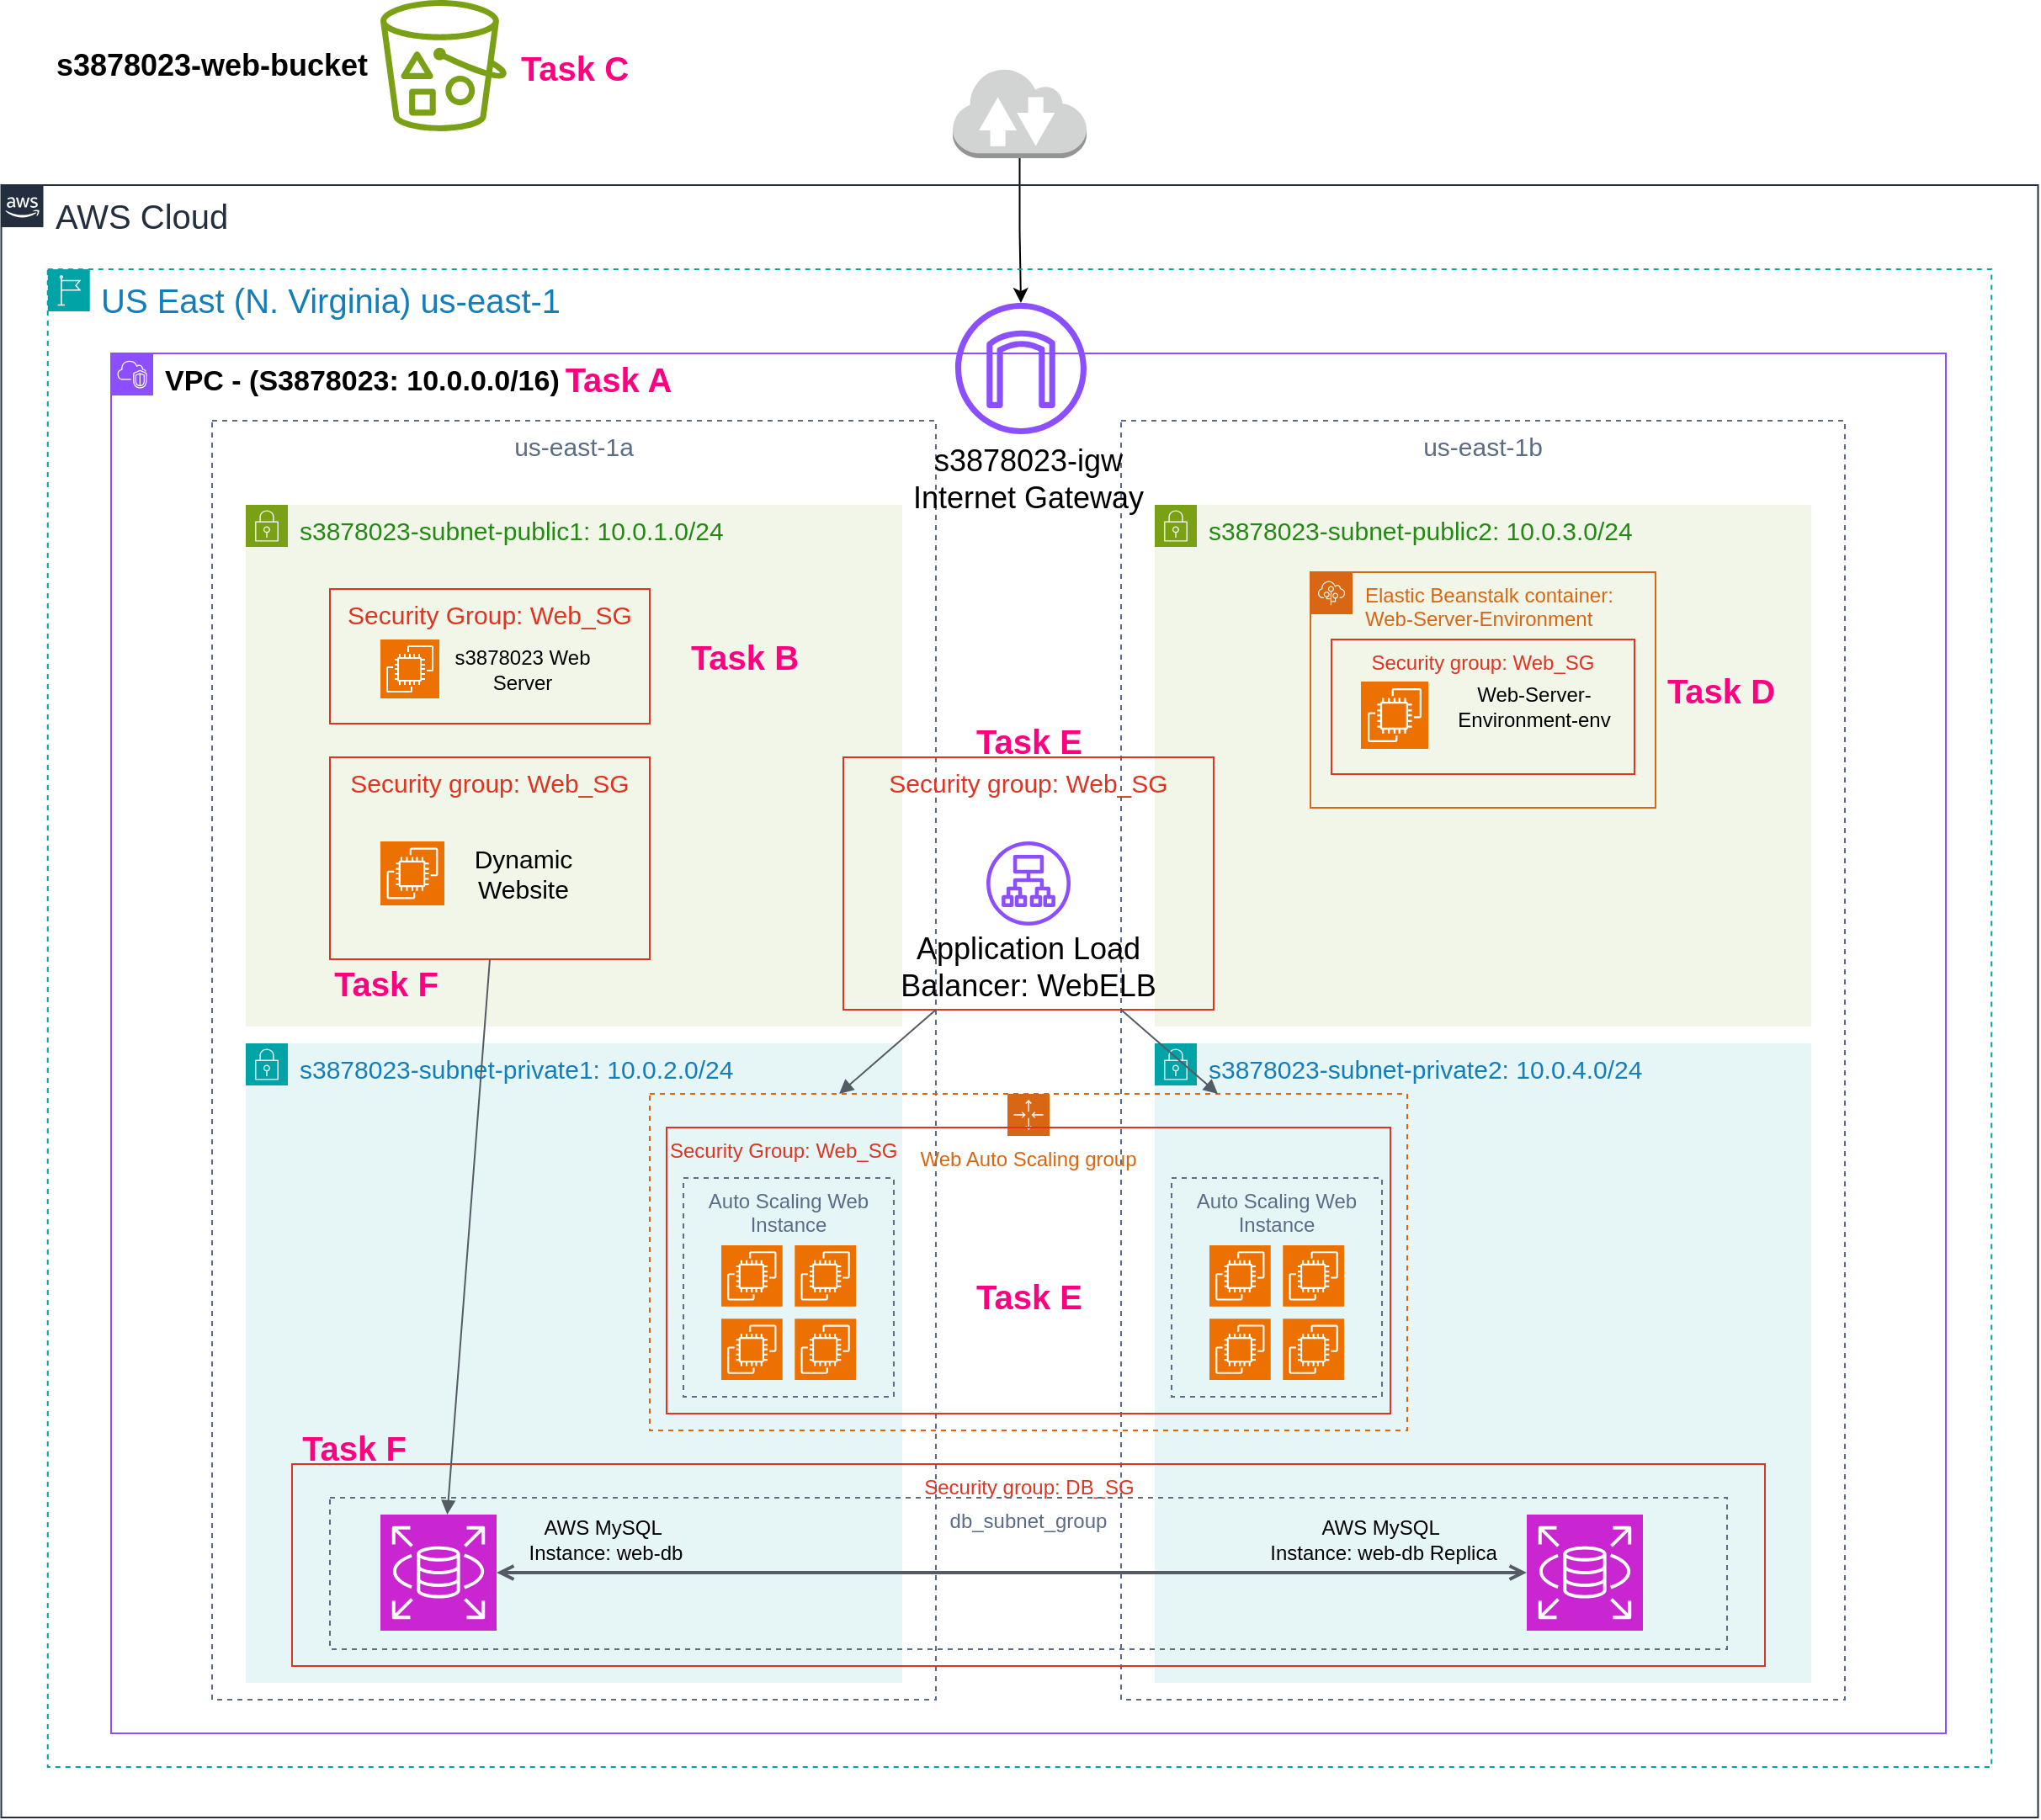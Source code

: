 <mxfile version="24.4.4" type="github">
  <diagram name="Page-1" id="EU-p9M-t1sa-vFTRk_Qn">
    <mxGraphModel dx="2150" dy="723" grid="1" gridSize="10" guides="1" tooltips="1" connect="1" arrows="1" fold="1" page="1" pageScale="1" pageWidth="827" pageHeight="1169" math="0" shadow="0">
      <root>
        <mxCell id="0" />
        <mxCell id="1" parent="0" />
        <mxCell id="BFGDttCAyRaGTbsQON56-131" style="edgeStyle=orthogonalEdgeStyle;rounded=0;orthogonalLoop=1;jettySize=auto;html=1;" parent="1" source="BFGDttCAyRaGTbsQON56-125" target="BFGDttCAyRaGTbsQON56-130" edge="1">
          <mxGeometry relative="1" as="geometry" />
        </mxCell>
        <mxCell id="BFGDttCAyRaGTbsQON56-125" value="" style="outlineConnect=0;dashed=0;verticalLabelPosition=bottom;verticalAlign=top;align=center;html=1;shape=mxgraph.aws3.internet_2;fillColor=#D2D3D3;gradientColor=none;" parent="1" vertex="1">
          <mxGeometry x="380" y="140" width="79.5" height="54" as="geometry" />
        </mxCell>
        <mxCell id="BFGDttCAyRaGTbsQON56-127" value="&lt;font style=&quot;font-size: 20px;&quot;&gt;AWS Cloud&lt;/font&gt;" style="points=[[0,0],[0.25,0],[0.5,0],[0.75,0],[1,0],[1,0.25],[1,0.5],[1,0.75],[1,1],[0.75,1],[0.5,1],[0.25,1],[0,1],[0,0.75],[0,0.5],[0,0.25]];outlineConnect=0;gradientColor=none;html=1;whiteSpace=wrap;fontSize=12;fontStyle=0;container=1;pointerEvents=0;collapsible=0;recursiveResize=0;shape=mxgraph.aws4.group;grIcon=mxgraph.aws4.group_aws_cloud_alt;strokeColor=#232F3E;fillColor=none;verticalAlign=top;align=left;spacingLeft=30;fontColor=#232F3E;dashed=0;" parent="1" vertex="1">
          <mxGeometry x="-185.25" y="210" width="1210" height="970" as="geometry" />
        </mxCell>
        <mxCell id="BFGDttCAyRaGTbsQON56-129" value="&lt;font style=&quot;font-size: 20px;&quot;&gt;US East (N. Virginia) us-east-1&lt;/font&gt;" style="points=[[0,0],[0.25,0],[0.5,0],[0.75,0],[1,0],[1,0.25],[1,0.5],[1,0.75],[1,1],[0.75,1],[0.5,1],[0.25,1],[0,1],[0,0.75],[0,0.5],[0,0.25]];outlineConnect=0;gradientColor=none;html=1;whiteSpace=wrap;fontSize=12;fontStyle=0;container=1;pointerEvents=0;collapsible=0;recursiveResize=0;shape=mxgraph.aws4.group;grIcon=mxgraph.aws4.group_region;strokeColor=#00A4A6;fillColor=none;verticalAlign=top;align=left;spacingLeft=30;fontColor=#147EBA;dashed=1;" parent="BFGDttCAyRaGTbsQON56-127" vertex="1">
          <mxGeometry x="27.62" y="50" width="1154.75" height="890" as="geometry" />
        </mxCell>
        <mxCell id="BFGDttCAyRaGTbsQON56-130" value="" style="sketch=0;outlineConnect=0;fontColor=#232F3E;gradientColor=none;fillColor=#8C4FFF;strokeColor=none;dashed=0;verticalLabelPosition=bottom;verticalAlign=top;align=center;html=1;fontSize=12;fontStyle=0;aspect=fixed;pointerEvents=1;shape=mxgraph.aws4.internet_gateway;" parent="BFGDttCAyRaGTbsQON56-129" vertex="1">
          <mxGeometry x="539.13" y="20" width="78" height="78" as="geometry" />
        </mxCell>
        <mxCell id="BFGDttCAyRaGTbsQON56-128" value="" style="sketch=0;outlineConnect=0;fontColor=#232F3E;gradientColor=none;fillColor=#7AA116;strokeColor=none;dashed=0;verticalLabelPosition=bottom;verticalAlign=top;align=center;html=1;fontSize=12;fontStyle=0;aspect=fixed;pointerEvents=1;shape=mxgraph.aws4.bucket_with_objects;" parent="1" vertex="1">
          <mxGeometry x="40" y="100" width="75" height="78" as="geometry" />
        </mxCell>
        <mxCell id="BFGDttCAyRaGTbsQON56-151" value="&lt;font size=&quot;1&quot; style=&quot;&quot;&gt;&lt;b style=&quot;font-size: 18px;&quot;&gt;s3878023-web-bucket&lt;/b&gt;&lt;/font&gt;" style="text;html=1;align=center;verticalAlign=middle;whiteSpace=wrap;rounded=0;" parent="1" vertex="1">
          <mxGeometry x="-160" y="124" width="200" height="30" as="geometry" />
        </mxCell>
        <mxCell id="BFGDttCAyRaGTbsQON56-152" value="Task C" style="text;strokeColor=none;fillColor=none;html=1;fontSize=20;fontStyle=1;verticalAlign=middle;align=center;fontColor=#FF0080;" parent="1" vertex="1">
          <mxGeometry x="108.82" y="120" width="92.37" height="40" as="geometry" />
        </mxCell>
        <mxCell id="BFGDttCAyRaGTbsQON56-132" value="&lt;font color=&quot;#000000&quot; style=&quot;font-size: 17px;&quot;&gt;&lt;b&gt;VPC - (S3878023: 10.0.0.0/16)&lt;/b&gt;&lt;/font&gt;" style="points=[[0,0],[0.25,0],[0.5,0],[0.75,0],[1,0],[1,0.25],[1,0.5],[1,0.75],[1,1],[0.75,1],[0.5,1],[0.25,1],[0,1],[0,0.75],[0,0.5],[0,0.25]];outlineConnect=0;gradientColor=none;html=1;whiteSpace=wrap;fontSize=12;fontStyle=0;container=1;pointerEvents=0;collapsible=0;recursiveResize=0;shape=mxgraph.aws4.group;grIcon=mxgraph.aws4.group_vpc2;strokeColor=#8C4FFF;fillColor=none;verticalAlign=top;align=left;spacingLeft=30;fontColor=#AAB7B8;dashed=0;" parent="1" vertex="1">
          <mxGeometry x="-120" y="310" width="1090" height="820" as="geometry" />
        </mxCell>
        <mxCell id="BFGDttCAyRaGTbsQON56-133" value="&lt;font style=&quot;font-size: 15px;&quot;&gt;us-east-1a&lt;/font&gt;" style="fillColor=none;strokeColor=#5A6C86;dashed=1;verticalAlign=top;fontStyle=0;fontColor=#5A6C86;whiteSpace=wrap;html=1;" parent="BFGDttCAyRaGTbsQON56-132" vertex="1">
          <mxGeometry x="60" y="40" width="430" height="760" as="geometry" />
        </mxCell>
        <mxCell id="BFGDttCAyRaGTbsQON56-134" value="&lt;font style=&quot;font-size: 15px;&quot;&gt;us-east-1b&lt;/font&gt;" style="fillColor=none;strokeColor=#5A6C86;dashed=1;verticalAlign=top;fontStyle=0;fontColor=#5A6C86;whiteSpace=wrap;html=1;movable=1;resizable=1;rotatable=1;deletable=1;editable=1;locked=0;connectable=1;" parent="BFGDttCAyRaGTbsQON56-132" vertex="1">
          <mxGeometry x="600" y="40" width="430" height="760" as="geometry" />
        </mxCell>
        <mxCell id="BFGDttCAyRaGTbsQON56-136" value="&lt;font style=&quot;font-size: 15px;&quot;&gt;s3878023-subnet-private1: 10.0.2.0/24&lt;/font&gt;" style="points=[[0,0],[0.25,0],[0.5,0],[0.75,0],[1,0],[1,0.25],[1,0.5],[1,0.75],[1,1],[0.75,1],[0.5,1],[0.25,1],[0,1],[0,0.75],[0,0.5],[0,0.25]];outlineConnect=0;gradientColor=none;html=1;whiteSpace=wrap;fontSize=12;fontStyle=0;container=1;pointerEvents=0;collapsible=0;recursiveResize=0;shape=mxgraph.aws4.group;grIcon=mxgraph.aws4.group_security_group;grStroke=0;strokeColor=#00A4A6;fillColor=#E6F6F7;verticalAlign=top;align=left;spacingLeft=30;fontColor=#147EBA;dashed=0;" parent="BFGDttCAyRaGTbsQON56-132" vertex="1">
          <mxGeometry x="80" y="410" width="390" height="380" as="geometry" />
        </mxCell>
        <mxCell id="BFGDttCAyRaGTbsQON56-137" value="&lt;font style=&quot;font-size: 15px;&quot;&gt;s3878023-subnet-public2: 10.0.3.0/24&lt;/font&gt;" style="points=[[0,0],[0.25,0],[0.5,0],[0.75,0],[1,0],[1,0.25],[1,0.5],[1,0.75],[1,1],[0.75,1],[0.5,1],[0.25,1],[0,1],[0,0.75],[0,0.5],[0,0.25]];outlineConnect=0;gradientColor=none;html=1;whiteSpace=wrap;fontSize=12;fontStyle=0;container=1;pointerEvents=0;collapsible=0;recursiveResize=0;shape=mxgraph.aws4.group;grIcon=mxgraph.aws4.group_security_group;grStroke=0;strokeColor=#7AA116;fillColor=#F2F6E8;verticalAlign=top;align=left;spacingLeft=30;fontColor=#248814;dashed=0;" parent="BFGDttCAyRaGTbsQON56-132" vertex="1">
          <mxGeometry x="620" y="90" width="390" height="310" as="geometry" />
        </mxCell>
        <mxCell id="BFGDttCAyRaGTbsQON56-143" value="Elastic Beanstalk container: Web-Server-Environment" style="points=[[0,0],[0.25,0],[0.5,0],[0.75,0],[1,0],[1,0.25],[1,0.5],[1,0.75],[1,1],[0.75,1],[0.5,1],[0.25,1],[0,1],[0,0.75],[0,0.5],[0,0.25]];outlineConnect=0;gradientColor=none;html=1;whiteSpace=wrap;fontSize=12;fontStyle=0;container=1;pointerEvents=0;collapsible=0;recursiveResize=0;shape=mxgraph.aws4.group;grIcon=mxgraph.aws4.group_elastic_beanstalk;strokeColor=#D86613;fillColor=none;verticalAlign=top;align=left;spacingLeft=30;fontColor=#D86613;dashed=0;" parent="BFGDttCAyRaGTbsQON56-137" vertex="1">
          <mxGeometry x="92.5" y="40" width="205" height="140" as="geometry" />
        </mxCell>
        <mxCell id="BFGDttCAyRaGTbsQON56-145" value="Web-Server-Environment-env" style="text;html=1;align=center;verticalAlign=middle;whiteSpace=wrap;rounded=0;fontSize=12;" parent="BFGDttCAyRaGTbsQON56-143" vertex="1">
          <mxGeometry x="80" y="65" width="105" height="30" as="geometry" />
        </mxCell>
        <mxCell id="BFGDttCAyRaGTbsQON56-146" value="Security group: Web_SG" style="fillColor=none;strokeColor=#DD3522;verticalAlign=top;fontStyle=0;fontColor=#DD3522;whiteSpace=wrap;html=1;" parent="BFGDttCAyRaGTbsQON56-143" vertex="1">
          <mxGeometry x="12.5" y="40" width="180" height="80" as="geometry" />
        </mxCell>
        <mxCell id="BFGDttCAyRaGTbsQON56-144" value="" style="sketch=0;points=[[0,0,0],[0.25,0,0],[0.5,0,0],[0.75,0,0],[1,0,0],[0,1,0],[0.25,1,0],[0.5,1,0],[0.75,1,0],[1,1,0],[0,0.25,0],[0,0.5,0],[0,0.75,0],[1,0.25,0],[1,0.5,0],[1,0.75,0]];outlineConnect=0;fontColor=#232F3E;fillColor=#ED7100;strokeColor=#ffffff;dashed=0;verticalLabelPosition=bottom;verticalAlign=top;align=center;html=1;fontSize=12;fontStyle=0;aspect=fixed;shape=mxgraph.aws4.resourceIcon;resIcon=mxgraph.aws4.ec2;" parent="BFGDttCAyRaGTbsQON56-143" vertex="1">
          <mxGeometry x="30" y="65" width="40" height="40" as="geometry" />
        </mxCell>
        <mxCell id="BFGDttCAyRaGTbsQON56-138" value="&lt;font style=&quot;font-size: 15px;&quot;&gt;s3878023-subnet-private2: 10.0.4.0/24&lt;/font&gt;" style="points=[[0,0],[0.25,0],[0.5,0],[0.75,0],[1,0],[1,0.25],[1,0.5],[1,0.75],[1,1],[0.75,1],[0.5,1],[0.25,1],[0,1],[0,0.75],[0,0.5],[0,0.25]];outlineConnect=0;gradientColor=none;html=1;whiteSpace=wrap;fontSize=12;fontStyle=0;container=1;pointerEvents=0;collapsible=0;recursiveResize=0;shape=mxgraph.aws4.group;grIcon=mxgraph.aws4.group_security_group;grStroke=0;strokeColor=#00A4A6;fillColor=#E6F6F7;verticalAlign=top;align=left;spacingLeft=30;fontColor=#147EBA;dashed=0;" parent="BFGDttCAyRaGTbsQON56-132" vertex="1">
          <mxGeometry x="620" y="410" width="390" height="380" as="geometry" />
        </mxCell>
        <mxCell id="BFGDttCAyRaGTbsQON56-147" value="Task A" style="text;strokeColor=none;fillColor=none;html=1;fontSize=20;fontStyle=1;verticalAlign=middle;align=center;fontColor=#FF0080;" parent="BFGDttCAyRaGTbsQON56-132" vertex="1">
          <mxGeometry x="255" y="-5" width="92.37" height="40" as="geometry" />
        </mxCell>
        <mxCell id="BFGDttCAyRaGTbsQON56-149" value="Task D" style="text;strokeColor=none;fillColor=none;html=1;fontSize=20;fontStyle=1;verticalAlign=middle;align=center;fontColor=#FF0080;" parent="BFGDttCAyRaGTbsQON56-132" vertex="1">
          <mxGeometry x="910" y="180" width="92.37" height="40" as="geometry" />
        </mxCell>
        <mxCell id="BFGDttCAyRaGTbsQON56-153" value="&lt;span style=&quot;font-size: 18px;&quot;&gt;s3878023-igw&lt;/span&gt;&lt;div&gt;&lt;span style=&quot;font-size: 18px;&quot;&gt;Internet Gateway&lt;/span&gt;&lt;/div&gt;" style="text;html=1;align=center;verticalAlign=middle;whiteSpace=wrap;rounded=0;" parent="BFGDttCAyRaGTbsQON56-132" vertex="1">
          <mxGeometry x="445" y="60" width="200" height="30" as="geometry" />
        </mxCell>
        <mxCell id="BFGDttCAyRaGTbsQON56-135" value="&lt;font style=&quot;font-size: 15px;&quot;&gt;s3878023-subnet-public1: 10.0.1.0/24&lt;/font&gt;" style="points=[[0,0],[0.25,0],[0.5,0],[0.75,0],[1,0],[1,0.25],[1,0.5],[1,0.75],[1,1],[0.75,1],[0.5,1],[0.25,1],[0,1],[0,0.75],[0,0.5],[0,0.25]];outlineConnect=0;gradientColor=none;html=1;whiteSpace=wrap;fontSize=12;fontStyle=0;container=0;pointerEvents=0;collapsible=0;recursiveResize=0;shape=mxgraph.aws4.group;grIcon=mxgraph.aws4.group_security_group;grStroke=0;strokeColor=#7AA116;fillColor=#F2F6E8;verticalAlign=top;align=left;spacingLeft=30;fontColor=#248814;dashed=0;" parent="BFGDttCAyRaGTbsQON56-132" vertex="1">
          <mxGeometry x="80" y="90" width="390" height="310" as="geometry" />
        </mxCell>
        <mxCell id="BFGDttCAyRaGTbsQON56-148" value="Task B" style="text;strokeColor=none;fillColor=none;html=1;fontSize=20;fontStyle=1;verticalAlign=middle;align=center;fontColor=#FF0080;" parent="BFGDttCAyRaGTbsQON56-132" vertex="1">
          <mxGeometry x="330" y="160" width="92.37" height="40" as="geometry" />
        </mxCell>
        <mxCell id="BFGDttCAyRaGTbsQON56-155" value="" style="group" parent="BFGDttCAyRaGTbsQON56-132" vertex="1" connectable="0">
          <mxGeometry x="130" y="140" width="190" height="80" as="geometry" />
        </mxCell>
        <mxCell id="BFGDttCAyRaGTbsQON56-139" value="" style="sketch=0;points=[[0,0,0],[0.25,0,0],[0.5,0,0],[0.75,0,0],[1,0,0],[0,1,0],[0.25,1,0],[0.5,1,0],[0.75,1,0],[1,1,0],[0,0.25,0],[0,0.5,0],[0,0.75,0],[1,0.25,0],[1,0.5,0],[1,0.75,0]];outlineConnect=0;fontColor=#232F3E;fillColor=#ED7100;strokeColor=#ffffff;dashed=0;verticalLabelPosition=bottom;verticalAlign=top;align=center;html=1;fontSize=12;fontStyle=0;aspect=fixed;shape=mxgraph.aws4.resourceIcon;resIcon=mxgraph.aws4.ec2;" parent="BFGDttCAyRaGTbsQON56-155" vertex="1">
          <mxGeometry x="30" y="30" width="35" height="35" as="geometry" />
        </mxCell>
        <mxCell id="BFGDttCAyRaGTbsQON56-141" value="s3878023 Web Server" style="text;html=1;align=center;verticalAlign=middle;whiteSpace=wrap;rounded=0;fontSize=12;" parent="BFGDttCAyRaGTbsQON56-155" vertex="1">
          <mxGeometry x="62.37" y="32.5" width="105" height="30" as="geometry" />
        </mxCell>
        <mxCell id="BFGDttCAyRaGTbsQON56-140" value="&lt;font style=&quot;font-size: 15px;&quot;&gt;Security Group: Web_SG&lt;/font&gt;" style="fillColor=none;strokeColor=#DD3522;verticalAlign=top;fontStyle=0;fontColor=#DD3522;whiteSpace=wrap;html=1;" parent="BFGDttCAyRaGTbsQON56-155" vertex="1">
          <mxGeometry width="190" height="80" as="geometry" />
        </mxCell>
        <mxCell id="BFGDttCAyRaGTbsQON56-156" value="&lt;font style=&quot;font-size: 15px;&quot;&gt;Security group: Web_SG&lt;/font&gt;" style="fillColor=none;strokeColor=#DD3522;verticalAlign=top;fontStyle=0;fontColor=#DD3522;whiteSpace=wrap;html=1;" parent="BFGDttCAyRaGTbsQON56-132" vertex="1">
          <mxGeometry x="435" y="240" width="220" height="150" as="geometry" />
        </mxCell>
        <mxCell id="BFGDttCAyRaGTbsQON56-157" value="" style="sketch=0;outlineConnect=0;fontColor=#232F3E;gradientColor=none;fillColor=#8C4FFF;strokeColor=none;dashed=0;verticalLabelPosition=bottom;verticalAlign=top;align=center;html=1;fontSize=12;fontStyle=0;aspect=fixed;pointerEvents=1;shape=mxgraph.aws4.application_load_balancer;" parent="BFGDttCAyRaGTbsQON56-132" vertex="1">
          <mxGeometry x="520" y="290" width="50" height="50" as="geometry" />
        </mxCell>
        <mxCell id="BFGDttCAyRaGTbsQON56-158" value="&lt;span style=&quot;font-size: 18px;&quot;&gt;Application Load Balancer: WebELB&lt;/span&gt;" style="text;html=1;align=center;verticalAlign=middle;whiteSpace=wrap;rounded=0;" parent="BFGDttCAyRaGTbsQON56-132" vertex="1">
          <mxGeometry x="445" y="350" width="200" height="30" as="geometry" />
        </mxCell>
        <mxCell id="BFGDttCAyRaGTbsQON56-159" value="&lt;font style=&quot;font-size: 15px;&quot;&gt;Security group: Web_SG&lt;/font&gt;" style="fillColor=none;strokeColor=#DD3522;verticalAlign=top;fontStyle=0;fontColor=#DD3522;whiteSpace=wrap;html=1;" parent="BFGDttCAyRaGTbsQON56-132" vertex="1">
          <mxGeometry x="130" y="240" width="190" height="120" as="geometry" />
        </mxCell>
        <mxCell id="BFGDttCAyRaGTbsQON56-160" value="" style="sketch=0;points=[[0,0,0],[0.25,0,0],[0.5,0,0],[0.75,0,0],[1,0,0],[0,1,0],[0.25,1,0],[0.5,1,0],[0.75,1,0],[1,1,0],[0,0.25,0],[0,0.5,0],[0,0.75,0],[1,0.25,0],[1,0.5,0],[1,0.75,0]];outlineConnect=0;fontColor=#232F3E;fillColor=#ED7100;strokeColor=#ffffff;dashed=0;verticalLabelPosition=bottom;verticalAlign=top;align=center;html=1;fontSize=12;fontStyle=0;aspect=fixed;shape=mxgraph.aws4.resourceIcon;resIcon=mxgraph.aws4.ec2;" parent="BFGDttCAyRaGTbsQON56-132" vertex="1">
          <mxGeometry x="160" y="290" width="38" height="38" as="geometry" />
        </mxCell>
        <mxCell id="BFGDttCAyRaGTbsQON56-161" value="&lt;font style=&quot;font-size: 15px;&quot;&gt;Dynamic Website&lt;/font&gt;" style="text;html=1;align=center;verticalAlign=middle;whiteSpace=wrap;rounded=0;" parent="BFGDttCAyRaGTbsQON56-132" vertex="1">
          <mxGeometry x="190" y="294" width="110" height="30" as="geometry" />
        </mxCell>
        <mxCell id="BFGDttCAyRaGTbsQON56-162" value="Task E" style="text;strokeColor=none;fillColor=none;html=1;fontSize=20;fontStyle=1;verticalAlign=middle;align=center;fontColor=#FF0080;" parent="BFGDttCAyRaGTbsQON56-132" vertex="1">
          <mxGeometry x="498.82" y="210" width="92.37" height="40" as="geometry" />
        </mxCell>
        <mxCell id="BFGDttCAyRaGTbsQON56-163" value="Task F" style="text;strokeColor=none;fillColor=none;html=1;fontSize=20;fontStyle=1;verticalAlign=middle;align=center;fontColor=#FF0080;" parent="BFGDttCAyRaGTbsQON56-132" vertex="1">
          <mxGeometry x="117" y="354" width="92.37" height="40" as="geometry" />
        </mxCell>
        <mxCell id="BFGDttCAyRaGTbsQON56-164" value="Web Auto Scaling group" style="points=[[0,0],[0.25,0],[0.5,0],[0.75,0],[1,0],[1,0.25],[1,0.5],[1,0.75],[1,1],[0.75,1],[0.5,1],[0.25,1],[0,1],[0,0.75],[0,0.5],[0,0.25]];outlineConnect=0;gradientColor=none;html=1;whiteSpace=wrap;fontSize=12;fontStyle=0;container=1;pointerEvents=0;collapsible=0;recursiveResize=0;shape=mxgraph.aws4.groupCenter;grIcon=mxgraph.aws4.group_auto_scaling_group;grStroke=1;strokeColor=#D86613;fillColor=none;verticalAlign=top;align=center;fontColor=#D86613;dashed=1;spacingTop=25;" parent="BFGDttCAyRaGTbsQON56-132" vertex="1">
          <mxGeometry x="320" y="440" width="450" height="200" as="geometry" />
        </mxCell>
        <mxCell id="BFGDttCAyRaGTbsQON56-182" value="" style="group" parent="BFGDttCAyRaGTbsQON56-132" vertex="1" connectable="0">
          <mxGeometry x="340" y="490" width="420" height="140" as="geometry" />
        </mxCell>
        <mxCell id="BFGDttCAyRaGTbsQON56-176" value="" style="group" parent="BFGDttCAyRaGTbsQON56-182" vertex="1" connectable="0">
          <mxGeometry x="22.5" y="40" width="80" height="80" as="geometry" />
        </mxCell>
        <mxCell id="BFGDttCAyRaGTbsQON56-177" value="" style="sketch=0;points=[[0,0,0],[0.25,0,0],[0.5,0,0],[0.75,0,0],[1,0,0],[0,1,0],[0.25,1,0],[0.5,1,0],[0.75,1,0],[1,1,0],[0,0.25,0],[0,0.5,0],[0,0.75,0],[1,0.25,0],[1,0.5,0],[1,0.75,0]];outlineConnect=0;fontColor=#232F3E;fillColor=#ED7100;strokeColor=#ffffff;dashed=0;verticalLabelPosition=bottom;verticalAlign=top;align=center;html=1;fontSize=12;fontStyle=0;aspect=fixed;shape=mxgraph.aws4.resourceIcon;resIcon=mxgraph.aws4.ec2;" parent="BFGDttCAyRaGTbsQON56-176" vertex="1">
          <mxGeometry width="36.364" height="36.364" as="geometry" />
        </mxCell>
        <mxCell id="BFGDttCAyRaGTbsQON56-178" value="" style="sketch=0;points=[[0,0,0],[0.25,0,0],[0.5,0,0],[0.75,0,0],[1,0,0],[0,1,0],[0.25,1,0],[0.5,1,0],[0.75,1,0],[1,1,0],[0,0.25,0],[0,0.5,0],[0,0.75,0],[1,0.25,0],[1,0.5,0],[1,0.75,0]];outlineConnect=0;fontColor=#232F3E;fillColor=#ED7100;strokeColor=#ffffff;dashed=0;verticalLabelPosition=bottom;verticalAlign=top;align=center;html=1;fontSize=12;fontStyle=0;aspect=fixed;shape=mxgraph.aws4.resourceIcon;resIcon=mxgraph.aws4.ec2;" parent="BFGDttCAyRaGTbsQON56-176" vertex="1">
          <mxGeometry x="43.636" width="36.364" height="36.364" as="geometry" />
        </mxCell>
        <mxCell id="BFGDttCAyRaGTbsQON56-179" value="" style="sketch=0;points=[[0,0,0],[0.25,0,0],[0.5,0,0],[0.75,0,0],[1,0,0],[0,1,0],[0.25,1,0],[0.5,1,0],[0.75,1,0],[1,1,0],[0,0.25,0],[0,0.5,0],[0,0.75,0],[1,0.25,0],[1,0.5,0],[1,0.75,0]];outlineConnect=0;fontColor=#232F3E;fillColor=#ED7100;strokeColor=#ffffff;dashed=0;verticalLabelPosition=bottom;verticalAlign=top;align=center;html=1;fontSize=12;fontStyle=0;aspect=fixed;shape=mxgraph.aws4.resourceIcon;resIcon=mxgraph.aws4.ec2;" parent="BFGDttCAyRaGTbsQON56-176" vertex="1">
          <mxGeometry y="43.636" width="36.364" height="36.364" as="geometry" />
        </mxCell>
        <mxCell id="BFGDttCAyRaGTbsQON56-180" value="" style="sketch=0;points=[[0,0,0],[0.25,0,0],[0.5,0,0],[0.75,0,0],[1,0,0],[0,1,0],[0.25,1,0],[0.5,1,0],[0.75,1,0],[1,1,0],[0,0.25,0],[0,0.5,0],[0,0.75,0],[1,0.25,0],[1,0.5,0],[1,0.75,0]];outlineConnect=0;fontColor=#232F3E;fillColor=#ED7100;strokeColor=#ffffff;dashed=0;verticalLabelPosition=bottom;verticalAlign=top;align=center;html=1;fontSize=12;fontStyle=0;aspect=fixed;shape=mxgraph.aws4.resourceIcon;resIcon=mxgraph.aws4.ec2;" parent="BFGDttCAyRaGTbsQON56-176" vertex="1">
          <mxGeometry x="43.64" y="43.64" width="36.36" height="36.36" as="geometry" />
        </mxCell>
        <mxCell id="BFGDttCAyRaGTbsQON56-181" value="Auto Scaling Web Instance" style="fillColor=none;strokeColor=#5A6C86;dashed=1;verticalAlign=top;fontStyle=0;fontColor=#5A6C86;whiteSpace=wrap;html=1;" parent="BFGDttCAyRaGTbsQON56-182" vertex="1">
          <mxGeometry width="125" height="130" as="geometry" />
        </mxCell>
        <mxCell id="BFGDttCAyRaGTbsQON56-192" value="Task E" style="text;strokeColor=none;fillColor=none;html=1;fontSize=20;fontStyle=1;verticalAlign=middle;align=center;fontColor=#FF0080;" parent="BFGDttCAyRaGTbsQON56-182" vertex="1">
          <mxGeometry x="158.81" y="50" width="92.37" height="40" as="geometry" />
        </mxCell>
        <mxCell id="BFGDttCAyRaGTbsQON56-183" value="" style="group" parent="BFGDttCAyRaGTbsQON56-132" vertex="1" connectable="0">
          <mxGeometry x="630" y="490" width="125" height="130" as="geometry" />
        </mxCell>
        <mxCell id="BFGDttCAyRaGTbsQON56-173" value="" style="group" parent="BFGDttCAyRaGTbsQON56-183" vertex="1" connectable="0">
          <mxGeometry x="22.5" y="40" width="80" height="80" as="geometry" />
        </mxCell>
        <mxCell id="BFGDttCAyRaGTbsQON56-169" value="" style="sketch=0;points=[[0,0,0],[0.25,0,0],[0.5,0,0],[0.75,0,0],[1,0,0],[0,1,0],[0.25,1,0],[0.5,1,0],[0.75,1,0],[1,1,0],[0,0.25,0],[0,0.5,0],[0,0.75,0],[1,0.25,0],[1,0.5,0],[1,0.75,0]];outlineConnect=0;fontColor=#232F3E;fillColor=#ED7100;strokeColor=#ffffff;dashed=0;verticalLabelPosition=bottom;verticalAlign=top;align=center;html=1;fontSize=12;fontStyle=0;aspect=fixed;shape=mxgraph.aws4.resourceIcon;resIcon=mxgraph.aws4.ec2;" parent="BFGDttCAyRaGTbsQON56-173" vertex="1">
          <mxGeometry width="36.364" height="36.364" as="geometry" />
        </mxCell>
        <mxCell id="BFGDttCAyRaGTbsQON56-170" value="" style="sketch=0;points=[[0,0,0],[0.25,0,0],[0.5,0,0],[0.75,0,0],[1,0,0],[0,1,0],[0.25,1,0],[0.5,1,0],[0.75,1,0],[1,1,0],[0,0.25,0],[0,0.5,0],[0,0.75,0],[1,0.25,0],[1,0.5,0],[1,0.75,0]];outlineConnect=0;fontColor=#232F3E;fillColor=#ED7100;strokeColor=#ffffff;dashed=0;verticalLabelPosition=bottom;verticalAlign=top;align=center;html=1;fontSize=12;fontStyle=0;aspect=fixed;shape=mxgraph.aws4.resourceIcon;resIcon=mxgraph.aws4.ec2;" parent="BFGDttCAyRaGTbsQON56-173" vertex="1">
          <mxGeometry x="43.636" width="36.364" height="36.364" as="geometry" />
        </mxCell>
        <mxCell id="BFGDttCAyRaGTbsQON56-171" value="" style="sketch=0;points=[[0,0,0],[0.25,0,0],[0.5,0,0],[0.75,0,0],[1,0,0],[0,1,0],[0.25,1,0],[0.5,1,0],[0.75,1,0],[1,1,0],[0,0.25,0],[0,0.5,0],[0,0.75,0],[1,0.25,0],[1,0.5,0],[1,0.75,0]];outlineConnect=0;fontColor=#232F3E;fillColor=#ED7100;strokeColor=#ffffff;dashed=0;verticalLabelPosition=bottom;verticalAlign=top;align=center;html=1;fontSize=12;fontStyle=0;aspect=fixed;shape=mxgraph.aws4.resourceIcon;resIcon=mxgraph.aws4.ec2;" parent="BFGDttCAyRaGTbsQON56-173" vertex="1">
          <mxGeometry y="43.636" width="36.364" height="36.364" as="geometry" />
        </mxCell>
        <mxCell id="BFGDttCAyRaGTbsQON56-172" value="" style="sketch=0;points=[[0,0,0],[0.25,0,0],[0.5,0,0],[0.75,0,0],[1,0,0],[0,1,0],[0.25,1,0],[0.5,1,0],[0.75,1,0],[1,1,0],[0,0.25,0],[0,0.5,0],[0,0.75,0],[1,0.25,0],[1,0.5,0],[1,0.75,0]];outlineConnect=0;fontColor=#232F3E;fillColor=#ED7100;strokeColor=#ffffff;dashed=0;verticalLabelPosition=bottom;verticalAlign=top;align=center;html=1;fontSize=12;fontStyle=0;aspect=fixed;shape=mxgraph.aws4.resourceIcon;resIcon=mxgraph.aws4.ec2;" parent="BFGDttCAyRaGTbsQON56-173" vertex="1">
          <mxGeometry x="43.64" y="43.64" width="36.36" height="36.36" as="geometry" />
        </mxCell>
        <mxCell id="BFGDttCAyRaGTbsQON56-175" value="Auto Scaling Web Instance" style="fillColor=none;strokeColor=#5A6C86;dashed=1;verticalAlign=top;fontStyle=0;fontColor=#5A6C86;whiteSpace=wrap;html=1;" parent="BFGDttCAyRaGTbsQON56-183" vertex="1">
          <mxGeometry width="125" height="130" as="geometry" />
        </mxCell>
        <mxCell id="BFGDttCAyRaGTbsQON56-190" value="" style="html=1;endArrow=none;elbow=vertical;startArrow=block;startFill=1;strokeColor=#545B64;rounded=0;entryX=0.25;entryY=1;entryDx=0;entryDy=0;exitX=0.25;exitY=0;exitDx=0;exitDy=0;" parent="BFGDttCAyRaGTbsQON56-132" source="BFGDttCAyRaGTbsQON56-164" target="BFGDttCAyRaGTbsQON56-156" edge="1">
          <mxGeometry width="100" relative="1" as="geometry">
            <mxPoint x="430" y="440" as="sourcePoint" />
            <mxPoint x="530" y="410" as="targetPoint" />
          </mxGeometry>
        </mxCell>
        <mxCell id="BFGDttCAyRaGTbsQON56-191" value="" style="html=1;endArrow=none;elbow=vertical;startArrow=block;startFill=1;strokeColor=#545B64;rounded=0;exitX=0.75;exitY=0;exitDx=0;exitDy=0;entryX=0.75;entryY=1;entryDx=0;entryDy=0;" parent="BFGDttCAyRaGTbsQON56-132" source="BFGDttCAyRaGTbsQON56-164" target="BFGDttCAyRaGTbsQON56-156" edge="1">
          <mxGeometry width="100" relative="1" as="geometry">
            <mxPoint x="443" y="450" as="sourcePoint" />
            <mxPoint x="500" y="400" as="targetPoint" />
          </mxGeometry>
        </mxCell>
        <mxCell id="BFGDttCAyRaGTbsQON56-184" value="&lt;font style=&quot;font-size: 12px;&quot;&gt;Security Group: Web_SG&lt;/font&gt;" style="fillColor=none;strokeColor=#DD3522;verticalAlign=top;fontStyle=0;fontColor=#DD3522;whiteSpace=wrap;html=1;align=left;" parent="BFGDttCAyRaGTbsQON56-132" vertex="1">
          <mxGeometry x="330.01" y="460" width="430" height="170" as="geometry" />
        </mxCell>
        <mxCell id="BFGDttCAyRaGTbsQON56-193" value="" style="sketch=0;points=[[0,0,0],[0.25,0,0],[0.5,0,0],[0.75,0,0],[1,0,0],[0,1,0],[0.25,1,0],[0.5,1,0],[0.75,1,0],[1,1,0],[0,0.25,0],[0,0.5,0],[0,0.75,0],[1,0.25,0],[1,0.5,0],[1,0.75,0]];outlineConnect=0;fontColor=#232F3E;fillColor=#C925D1;strokeColor=#ffffff;dashed=0;verticalLabelPosition=bottom;verticalAlign=top;align=center;html=1;fontSize=12;fontStyle=0;aspect=fixed;shape=mxgraph.aws4.resourceIcon;resIcon=mxgraph.aws4.rds;" parent="BFGDttCAyRaGTbsQON56-132" vertex="1">
          <mxGeometry x="160" y="690" width="69" height="69" as="geometry" />
        </mxCell>
        <mxCell id="BFGDttCAyRaGTbsQON56-195" value="" style="sketch=0;points=[[0,0,0],[0.25,0,0],[0.5,0,0],[0.75,0,0],[1,0,0],[0,1,0],[0.25,1,0],[0.5,1,0],[0.75,1,0],[1,1,0],[0,0.25,0],[0,0.5,0],[0,0.75,0],[1,0.25,0],[1,0.5,0],[1,0.75,0]];outlineConnect=0;fontColor=#232F3E;fillColor=#C925D1;strokeColor=#ffffff;dashed=0;verticalLabelPosition=bottom;verticalAlign=top;align=center;html=1;fontSize=12;fontStyle=0;aspect=fixed;shape=mxgraph.aws4.resourceIcon;resIcon=mxgraph.aws4.rds;" parent="BFGDttCAyRaGTbsQON56-132" vertex="1">
          <mxGeometry x="841" y="690" width="69" height="69" as="geometry" />
        </mxCell>
        <mxCell id="BFGDttCAyRaGTbsQON56-196" value="" style="htmDepartman barl=1;endArrow=open;elbow=vertical;startArrow=open;startFill=0;endFill=0;strokeColor=#545B64;rounded=0;entryX=0;entryY=0.5;entryDx=0;entryDy=0;entryPerimeter=0;exitX=1;exitY=0.5;exitDx=0;exitDy=0;exitPerimeter=0;strokeWidth=2;curved=0;" parent="BFGDttCAyRaGTbsQON56-132" source="BFGDttCAyRaGTbsQON56-193" target="BFGDttCAyRaGTbsQON56-195" edge="1">
          <mxGeometry width="100" relative="1" as="geometry">
            <mxPoint x="495" y="734.21" as="sourcePoint" />
            <mxPoint x="595" y="734.21" as="targetPoint" />
          </mxGeometry>
        </mxCell>
        <mxCell id="BFGDttCAyRaGTbsQON56-198" value="Task F" style="text;strokeColor=none;fillColor=none;html=1;fontSize=20;fontStyle=1;verticalAlign=middle;align=center;fontColor=#FF0080;" parent="BFGDttCAyRaGTbsQON56-132" vertex="1">
          <mxGeometry x="97.63" y="630" width="92.37" height="40" as="geometry" />
        </mxCell>
        <mxCell id="BFGDttCAyRaGTbsQON56-199" value="AWS MySQL&amp;nbsp;&lt;div&gt;Instance: web-db&lt;/div&gt;" style="text;html=1;align=center;verticalAlign=middle;whiteSpace=wrap;rounded=0;" parent="BFGDttCAyRaGTbsQON56-132" vertex="1">
          <mxGeometry x="209.37" y="690" width="170" height="30" as="geometry" />
        </mxCell>
        <mxCell id="BFGDttCAyRaGTbsQON56-200" value="AWS MySQL&amp;nbsp;&lt;div&gt;Instance: web-db Replica&lt;/div&gt;" style="text;html=1;align=center;verticalAlign=middle;whiteSpace=wrap;rounded=0;" parent="BFGDttCAyRaGTbsQON56-132" vertex="1">
          <mxGeometry x="671" y="690" width="170" height="30" as="geometry" />
        </mxCell>
        <mxCell id="BFGDttCAyRaGTbsQON56-194" value="Security group: DB_SG" style="fillColor=none;strokeColor=#DD3522;verticalAlign=top;fontStyle=0;fontColor=#DD3522;whiteSpace=wrap;html=1;" parent="BFGDttCAyRaGTbsQON56-132" vertex="1">
          <mxGeometry x="107.5" y="660" width="875" height="120" as="geometry" />
        </mxCell>
        <mxCell id="BFGDttCAyRaGTbsQON56-197" value="db_subnet_group" style="fillColor=none;strokeColor=#5A6C86;dashed=1;verticalAlign=top;fontStyle=0;fontColor=#5A6C86;whiteSpace=wrap;html=1;" parent="1" vertex="1">
          <mxGeometry x="10" y="990" width="830" height="90" as="geometry" />
        </mxCell>
        <mxCell id="BFGDttCAyRaGTbsQON56-201" value="" style="html=1;endArrow=none;elbow=vertical;startArrow=block;startFill=1;strokeColor=#545B64;rounded=0;entryX=0.5;entryY=1;entryDx=0;entryDy=0;exitX=0.084;exitY=0.111;exitDx=0;exitDy=0;exitPerimeter=0;" parent="1" source="BFGDttCAyRaGTbsQON56-197" target="BFGDttCAyRaGTbsQON56-159" edge="1">
          <mxGeometry width="100" relative="1" as="geometry">
            <mxPoint x="490" y="810" as="sourcePoint" />
            <mxPoint x="590" y="810" as="targetPoint" />
          </mxGeometry>
        </mxCell>
      </root>
    </mxGraphModel>
  </diagram>
</mxfile>
